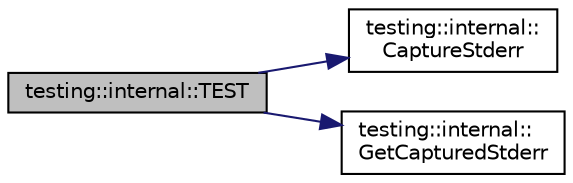 digraph "testing::internal::TEST"
{
 // LATEX_PDF_SIZE
  bgcolor="transparent";
  edge [fontname="Helvetica",fontsize="10",labelfontname="Helvetica",labelfontsize="10"];
  node [fontname="Helvetica",fontsize="10",shape=record];
  rankdir="LR";
  Node1 [label="testing::internal::TEST",height=0.2,width=0.4,color="black", fillcolor="grey75", style="filled", fontcolor="black",tooltip=" "];
  Node1 -> Node2 [color="midnightblue",fontsize="10",style="solid",fontname="Helvetica"];
  Node2 [label="testing::internal::\lCaptureStderr",height=0.2,width=0.4,color="black",URL="$namespacetesting_1_1internal.html#a8ec00d458d0d442bd64af7b5f9c22dda",tooltip=" "];
  Node1 -> Node3 [color="midnightblue",fontsize="10",style="solid",fontname="Helvetica"];
  Node3 [label="testing::internal::\lGetCapturedStderr",height=0.2,width=0.4,color="black",URL="$namespacetesting_1_1internal.html#a374156401da17704099d0c33fa53adfb",tooltip=" "];
}
